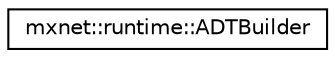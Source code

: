 digraph "Graphical Class Hierarchy"
{
 // LATEX_PDF_SIZE
  edge [fontname="Helvetica",fontsize="10",labelfontname="Helvetica",labelfontsize="10"];
  node [fontname="Helvetica",fontsize="10",shape=record];
  rankdir="LR";
  Node0 [label="mxnet::runtime::ADTBuilder",height=0.2,width=0.4,color="black", fillcolor="white", style="filled",URL="$classmxnet_1_1runtime_1_1ADTBuilder.html",tooltip="A builder class that helps to incrementally build ADT."];
}
